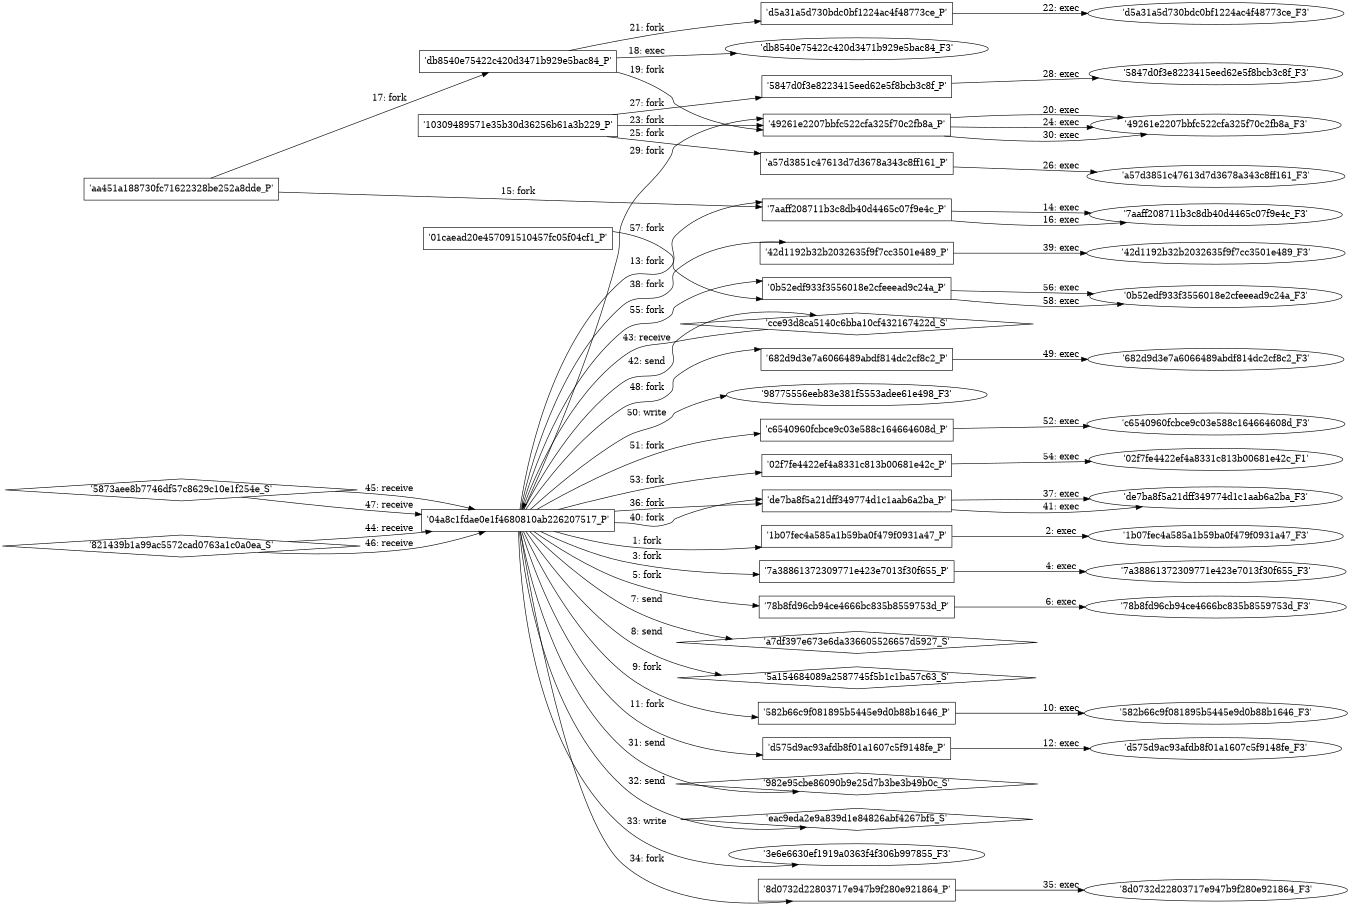 digraph "D:\Learning\Paper\apt\基于CTI的攻击预警\Dataset\攻击图\ASGfromALLCTI\Ransomware Attackers also Scanning for PoS Software, Leveraging Cobalt Strike.dot" {
rankdir="LR"
size="9"
fixedsize="false"
splines="true"
nodesep=0.3
ranksep=0
fontsize=10
overlap="scalexy"
engine= "neato"
	"'04a8c1fdae0e1f4680810ab226207517_P'" [node_type=Process shape=box]
	"'1b07fec4a585a1b59ba0f479f0931a47_P'" [node_type=Process shape=box]
	"'04a8c1fdae0e1f4680810ab226207517_P'" -> "'1b07fec4a585a1b59ba0f479f0931a47_P'" [label="1: fork"]
	"'1b07fec4a585a1b59ba0f479f0931a47_P'" [node_type=Process shape=box]
	"'1b07fec4a585a1b59ba0f479f0931a47_F3'" [node_type=File shape=ellipse]
	"'1b07fec4a585a1b59ba0f479f0931a47_P'" -> "'1b07fec4a585a1b59ba0f479f0931a47_F3'" [label="2: exec"]
	"'04a8c1fdae0e1f4680810ab226207517_P'" [node_type=Process shape=box]
	"'7a38861372309771e423e7013f30f655_P'" [node_type=Process shape=box]
	"'04a8c1fdae0e1f4680810ab226207517_P'" -> "'7a38861372309771e423e7013f30f655_P'" [label="3: fork"]
	"'7a38861372309771e423e7013f30f655_P'" [node_type=Process shape=box]
	"'7a38861372309771e423e7013f30f655_F3'" [node_type=File shape=ellipse]
	"'7a38861372309771e423e7013f30f655_P'" -> "'7a38861372309771e423e7013f30f655_F3'" [label="4: exec"]
	"'04a8c1fdae0e1f4680810ab226207517_P'" [node_type=Process shape=box]
	"'78b8fd96cb94ce4666bc835b8559753d_P'" [node_type=Process shape=box]
	"'04a8c1fdae0e1f4680810ab226207517_P'" -> "'78b8fd96cb94ce4666bc835b8559753d_P'" [label="5: fork"]
	"'78b8fd96cb94ce4666bc835b8559753d_P'" [node_type=Process shape=box]
	"'78b8fd96cb94ce4666bc835b8559753d_F3'" [node_type=File shape=ellipse]
	"'78b8fd96cb94ce4666bc835b8559753d_P'" -> "'78b8fd96cb94ce4666bc835b8559753d_F3'" [label="6: exec"]
	"'a7df397e673e6da336605526657d5927_S'" [node_type=Socket shape=diamond]
	"'04a8c1fdae0e1f4680810ab226207517_P'" [node_type=Process shape=box]
	"'04a8c1fdae0e1f4680810ab226207517_P'" -> "'a7df397e673e6da336605526657d5927_S'" [label="7: send"]
	"'5a154684089a2587745f5b1c1ba57c63_S'" [node_type=Socket shape=diamond]
	"'04a8c1fdae0e1f4680810ab226207517_P'" [node_type=Process shape=box]
	"'04a8c1fdae0e1f4680810ab226207517_P'" -> "'5a154684089a2587745f5b1c1ba57c63_S'" [label="8: send"]
	"'04a8c1fdae0e1f4680810ab226207517_P'" [node_type=Process shape=box]
	"'582b66c9f081895b5445e9d0b88b1646_P'" [node_type=Process shape=box]
	"'04a8c1fdae0e1f4680810ab226207517_P'" -> "'582b66c9f081895b5445e9d0b88b1646_P'" [label="9: fork"]
	"'582b66c9f081895b5445e9d0b88b1646_P'" [node_type=Process shape=box]
	"'582b66c9f081895b5445e9d0b88b1646_F3'" [node_type=File shape=ellipse]
	"'582b66c9f081895b5445e9d0b88b1646_P'" -> "'582b66c9f081895b5445e9d0b88b1646_F3'" [label="10: exec"]
	"'04a8c1fdae0e1f4680810ab226207517_P'" [node_type=Process shape=box]
	"'d575d9ac93afdb8f01a1607c5f9148fe_P'" [node_type=Process shape=box]
	"'04a8c1fdae0e1f4680810ab226207517_P'" -> "'d575d9ac93afdb8f01a1607c5f9148fe_P'" [label="11: fork"]
	"'d575d9ac93afdb8f01a1607c5f9148fe_P'" [node_type=Process shape=box]
	"'d575d9ac93afdb8f01a1607c5f9148fe_F3'" [node_type=File shape=ellipse]
	"'d575d9ac93afdb8f01a1607c5f9148fe_P'" -> "'d575d9ac93afdb8f01a1607c5f9148fe_F3'" [label="12: exec"]
	"'04a8c1fdae0e1f4680810ab226207517_P'" [node_type=Process shape=box]
	"'7aaff208711b3c8db40d4465c07f9e4c_P'" [node_type=Process shape=box]
	"'04a8c1fdae0e1f4680810ab226207517_P'" -> "'7aaff208711b3c8db40d4465c07f9e4c_P'" [label="13: fork"]
	"'7aaff208711b3c8db40d4465c07f9e4c_P'" [node_type=Process shape=box]
	"'7aaff208711b3c8db40d4465c07f9e4c_F3'" [node_type=File shape=ellipse]
	"'7aaff208711b3c8db40d4465c07f9e4c_P'" -> "'7aaff208711b3c8db40d4465c07f9e4c_F3'" [label="14: exec"]
	"'aa451a188730fc71622328be252a8dde_P'" [node_type=Process shape=box]
	"'7aaff208711b3c8db40d4465c07f9e4c_P'" [node_type=Process shape=box]
	"'aa451a188730fc71622328be252a8dde_P'" -> "'7aaff208711b3c8db40d4465c07f9e4c_P'" [label="15: fork"]
	"'7aaff208711b3c8db40d4465c07f9e4c_P'" [node_type=Process shape=box]
	"'7aaff208711b3c8db40d4465c07f9e4c_F3'" [node_type=File shape=ellipse]
	"'7aaff208711b3c8db40d4465c07f9e4c_P'" -> "'7aaff208711b3c8db40d4465c07f9e4c_F3'" [label="16: exec"]
	"'aa451a188730fc71622328be252a8dde_P'" [node_type=Process shape=box]
	"'db8540e75422c420d3471b929e5bac84_P'" [node_type=Process shape=box]
	"'aa451a188730fc71622328be252a8dde_P'" -> "'db8540e75422c420d3471b929e5bac84_P'" [label="17: fork"]
	"'db8540e75422c420d3471b929e5bac84_P'" [node_type=Process shape=box]
	"'db8540e75422c420d3471b929e5bac84_F3'" [node_type=File shape=ellipse]
	"'db8540e75422c420d3471b929e5bac84_P'" -> "'db8540e75422c420d3471b929e5bac84_F3'" [label="18: exec"]
	"'db8540e75422c420d3471b929e5bac84_P'" [node_type=Process shape=box]
	"'49261e2207bbfc522cfa325f70c2fb8a_P'" [node_type=Process shape=box]
	"'db8540e75422c420d3471b929e5bac84_P'" -> "'49261e2207bbfc522cfa325f70c2fb8a_P'" [label="19: fork"]
	"'49261e2207bbfc522cfa325f70c2fb8a_P'" [node_type=Process shape=box]
	"'49261e2207bbfc522cfa325f70c2fb8a_F3'" [node_type=File shape=ellipse]
	"'49261e2207bbfc522cfa325f70c2fb8a_P'" -> "'49261e2207bbfc522cfa325f70c2fb8a_F3'" [label="20: exec"]
	"'db8540e75422c420d3471b929e5bac84_P'" [node_type=Process shape=box]
	"'d5a31a5d730bdc0bf1224ac4f48773ce_P'" [node_type=Process shape=box]
	"'db8540e75422c420d3471b929e5bac84_P'" -> "'d5a31a5d730bdc0bf1224ac4f48773ce_P'" [label="21: fork"]
	"'d5a31a5d730bdc0bf1224ac4f48773ce_P'" [node_type=Process shape=box]
	"'d5a31a5d730bdc0bf1224ac4f48773ce_F3'" [node_type=File shape=ellipse]
	"'d5a31a5d730bdc0bf1224ac4f48773ce_P'" -> "'d5a31a5d730bdc0bf1224ac4f48773ce_F3'" [label="22: exec"]
	"'10309489571e35b30d36256b61a3b229_P'" [node_type=Process shape=box]
	"'49261e2207bbfc522cfa325f70c2fb8a_P'" [node_type=Process shape=box]
	"'10309489571e35b30d36256b61a3b229_P'" -> "'49261e2207bbfc522cfa325f70c2fb8a_P'" [label="23: fork"]
	"'49261e2207bbfc522cfa325f70c2fb8a_P'" [node_type=Process shape=box]
	"'49261e2207bbfc522cfa325f70c2fb8a_F3'" [node_type=File shape=ellipse]
	"'49261e2207bbfc522cfa325f70c2fb8a_P'" -> "'49261e2207bbfc522cfa325f70c2fb8a_F3'" [label="24: exec"]
	"'10309489571e35b30d36256b61a3b229_P'" [node_type=Process shape=box]
	"'a57d3851c47613d7d3678a343c8ff161_P'" [node_type=Process shape=box]
	"'10309489571e35b30d36256b61a3b229_P'" -> "'a57d3851c47613d7d3678a343c8ff161_P'" [label="25: fork"]
	"'a57d3851c47613d7d3678a343c8ff161_P'" [node_type=Process shape=box]
	"'a57d3851c47613d7d3678a343c8ff161_F3'" [node_type=File shape=ellipse]
	"'a57d3851c47613d7d3678a343c8ff161_P'" -> "'a57d3851c47613d7d3678a343c8ff161_F3'" [label="26: exec"]
	"'10309489571e35b30d36256b61a3b229_P'" [node_type=Process shape=box]
	"'5847d0f3e8223415eed62e5f8bcb3c8f_P'" [node_type=Process shape=box]
	"'10309489571e35b30d36256b61a3b229_P'" -> "'5847d0f3e8223415eed62e5f8bcb3c8f_P'" [label="27: fork"]
	"'5847d0f3e8223415eed62e5f8bcb3c8f_P'" [node_type=Process shape=box]
	"'5847d0f3e8223415eed62e5f8bcb3c8f_F3'" [node_type=File shape=ellipse]
	"'5847d0f3e8223415eed62e5f8bcb3c8f_P'" -> "'5847d0f3e8223415eed62e5f8bcb3c8f_F3'" [label="28: exec"]
	"'04a8c1fdae0e1f4680810ab226207517_P'" [node_type=Process shape=box]
	"'49261e2207bbfc522cfa325f70c2fb8a_P'" [node_type=Process shape=box]
	"'04a8c1fdae0e1f4680810ab226207517_P'" -> "'49261e2207bbfc522cfa325f70c2fb8a_P'" [label="29: fork"]
	"'49261e2207bbfc522cfa325f70c2fb8a_P'" [node_type=Process shape=box]
	"'49261e2207bbfc522cfa325f70c2fb8a_F3'" [node_type=File shape=ellipse]
	"'49261e2207bbfc522cfa325f70c2fb8a_P'" -> "'49261e2207bbfc522cfa325f70c2fb8a_F3'" [label="30: exec"]
	"'982e95cbe86090b9e25d7b3be3b49b0c_S'" [node_type=Socket shape=diamond]
	"'04a8c1fdae0e1f4680810ab226207517_P'" [node_type=Process shape=box]
	"'04a8c1fdae0e1f4680810ab226207517_P'" -> "'982e95cbe86090b9e25d7b3be3b49b0c_S'" [label="31: send"]
	"'eac9eda2e9a839d1e84826abf4267bf5_S'" [node_type=Socket shape=diamond]
	"'04a8c1fdae0e1f4680810ab226207517_P'" [node_type=Process shape=box]
	"'04a8c1fdae0e1f4680810ab226207517_P'" -> "'eac9eda2e9a839d1e84826abf4267bf5_S'" [label="32: send"]
	"'3e6e6630ef1919a0363f4f306b997855_F3'" [node_type=file shape=ellipse]
	"'04a8c1fdae0e1f4680810ab226207517_P'" [node_type=Process shape=box]
	"'04a8c1fdae0e1f4680810ab226207517_P'" -> "'3e6e6630ef1919a0363f4f306b997855_F3'" [label="33: write"]
	"'04a8c1fdae0e1f4680810ab226207517_P'" [node_type=Process shape=box]
	"'8d0732d22803717e947b9f280e921864_P'" [node_type=Process shape=box]
	"'04a8c1fdae0e1f4680810ab226207517_P'" -> "'8d0732d22803717e947b9f280e921864_P'" [label="34: fork"]
	"'8d0732d22803717e947b9f280e921864_P'" [node_type=Process shape=box]
	"'8d0732d22803717e947b9f280e921864_F3'" [node_type=File shape=ellipse]
	"'8d0732d22803717e947b9f280e921864_P'" -> "'8d0732d22803717e947b9f280e921864_F3'" [label="35: exec"]
	"'04a8c1fdae0e1f4680810ab226207517_P'" [node_type=Process shape=box]
	"'de7ba8f5a21dff349774d1c1aab6a2ba_P'" [node_type=Process shape=box]
	"'04a8c1fdae0e1f4680810ab226207517_P'" -> "'de7ba8f5a21dff349774d1c1aab6a2ba_P'" [label="36: fork"]
	"'de7ba8f5a21dff349774d1c1aab6a2ba_P'" [node_type=Process shape=box]
	"'de7ba8f5a21dff349774d1c1aab6a2ba_F3'" [node_type=File shape=ellipse]
	"'de7ba8f5a21dff349774d1c1aab6a2ba_P'" -> "'de7ba8f5a21dff349774d1c1aab6a2ba_F3'" [label="37: exec"]
	"'04a8c1fdae0e1f4680810ab226207517_P'" [node_type=Process shape=box]
	"'42d1192b32b2032635f9f7cc3501e489_P'" [node_type=Process shape=box]
	"'04a8c1fdae0e1f4680810ab226207517_P'" -> "'42d1192b32b2032635f9f7cc3501e489_P'" [label="38: fork"]
	"'42d1192b32b2032635f9f7cc3501e489_P'" [node_type=Process shape=box]
	"'42d1192b32b2032635f9f7cc3501e489_F3'" [node_type=File shape=ellipse]
	"'42d1192b32b2032635f9f7cc3501e489_P'" -> "'42d1192b32b2032635f9f7cc3501e489_F3'" [label="39: exec"]
	"'04a8c1fdae0e1f4680810ab226207517_P'" [node_type=Process shape=box]
	"'de7ba8f5a21dff349774d1c1aab6a2ba_P'" [node_type=Process shape=box]
	"'04a8c1fdae0e1f4680810ab226207517_P'" -> "'de7ba8f5a21dff349774d1c1aab6a2ba_P'" [label="40: fork"]
	"'de7ba8f5a21dff349774d1c1aab6a2ba_P'" [node_type=Process shape=box]
	"'de7ba8f5a21dff349774d1c1aab6a2ba_F3'" [node_type=File shape=ellipse]
	"'de7ba8f5a21dff349774d1c1aab6a2ba_P'" -> "'de7ba8f5a21dff349774d1c1aab6a2ba_F3'" [label="41: exec"]
	"'cce93d8ca5140c6bba10cf432167422d_S'" [node_type=Socket shape=diamond]
	"'04a8c1fdae0e1f4680810ab226207517_P'" [node_type=Process shape=box]
	"'04a8c1fdae0e1f4680810ab226207517_P'" -> "'cce93d8ca5140c6bba10cf432167422d_S'" [label="42: send"]
	"'cce93d8ca5140c6bba10cf432167422d_S'" -> "'04a8c1fdae0e1f4680810ab226207517_P'" [label="43: receive"]
	"'04a8c1fdae0e1f4680810ab226207517_P'" [node_type=Process shape=box]
	"'821439b1a99ac5572cad0763a1c0a0ea_S'" [node_type=Socket shape=diamond]
	"'821439b1a99ac5572cad0763a1c0a0ea_S'" -> "'04a8c1fdae0e1f4680810ab226207517_P'" [label="44: receive"]
	"'04a8c1fdae0e1f4680810ab226207517_P'" [node_type=Process shape=box]
	"'5873aee8b7746df57c8629c10e1f254e_S'" [node_type=Socket shape=diamond]
	"'5873aee8b7746df57c8629c10e1f254e_S'" -> "'04a8c1fdae0e1f4680810ab226207517_P'" [label="45: receive"]
	"'04a8c1fdae0e1f4680810ab226207517_P'" [node_type=Process shape=box]
	"'821439b1a99ac5572cad0763a1c0a0ea_S'" [node_type=Socket shape=diamond]
	"'821439b1a99ac5572cad0763a1c0a0ea_S'" -> "'04a8c1fdae0e1f4680810ab226207517_P'" [label="46: receive"]
	"'04a8c1fdae0e1f4680810ab226207517_P'" [node_type=Process shape=box]
	"'5873aee8b7746df57c8629c10e1f254e_S'" [node_type=Socket shape=diamond]
	"'5873aee8b7746df57c8629c10e1f254e_S'" -> "'04a8c1fdae0e1f4680810ab226207517_P'" [label="47: receive"]
	"'04a8c1fdae0e1f4680810ab226207517_P'" [node_type=Process shape=box]
	"'682d9d3e7a6066489abdf814dc2cf8c2_P'" [node_type=Process shape=box]
	"'04a8c1fdae0e1f4680810ab226207517_P'" -> "'682d9d3e7a6066489abdf814dc2cf8c2_P'" [label="48: fork"]
	"'682d9d3e7a6066489abdf814dc2cf8c2_P'" [node_type=Process shape=box]
	"'682d9d3e7a6066489abdf814dc2cf8c2_F3'" [node_type=File shape=ellipse]
	"'682d9d3e7a6066489abdf814dc2cf8c2_P'" -> "'682d9d3e7a6066489abdf814dc2cf8c2_F3'" [label="49: exec"]
	"'98775556eeb83e381f5553adee61e498_F3'" [node_type=file shape=ellipse]
	"'04a8c1fdae0e1f4680810ab226207517_P'" [node_type=Process shape=box]
	"'04a8c1fdae0e1f4680810ab226207517_P'" -> "'98775556eeb83e381f5553adee61e498_F3'" [label="50: write"]
	"'04a8c1fdae0e1f4680810ab226207517_P'" [node_type=Process shape=box]
	"'c6540960fcbce9c03e588c164664608d_P'" [node_type=Process shape=box]
	"'04a8c1fdae0e1f4680810ab226207517_P'" -> "'c6540960fcbce9c03e588c164664608d_P'" [label="51: fork"]
	"'c6540960fcbce9c03e588c164664608d_P'" [node_type=Process shape=box]
	"'c6540960fcbce9c03e588c164664608d_F3'" [node_type=File shape=ellipse]
	"'c6540960fcbce9c03e588c164664608d_P'" -> "'c6540960fcbce9c03e588c164664608d_F3'" [label="52: exec"]
	"'04a8c1fdae0e1f4680810ab226207517_P'" [node_type=Process shape=box]
	"'02f7fe4422ef4a8331c813b00681e42c_P'" [node_type=Process shape=box]
	"'04a8c1fdae0e1f4680810ab226207517_P'" -> "'02f7fe4422ef4a8331c813b00681e42c_P'" [label="53: fork"]
	"'02f7fe4422ef4a8331c813b00681e42c_P'" [node_type=Process shape=box]
	"'02f7fe4422ef4a8331c813b00681e42c_F1'" [node_type=File shape=ellipse]
	"'02f7fe4422ef4a8331c813b00681e42c_P'" -> "'02f7fe4422ef4a8331c813b00681e42c_F1'" [label="54: exec"]
	"'04a8c1fdae0e1f4680810ab226207517_P'" [node_type=Process shape=box]
	"'0b52edf933f3556018e2cfeeead9c24a_P'" [node_type=Process shape=box]
	"'04a8c1fdae0e1f4680810ab226207517_P'" -> "'0b52edf933f3556018e2cfeeead9c24a_P'" [label="55: fork"]
	"'0b52edf933f3556018e2cfeeead9c24a_P'" [node_type=Process shape=box]
	"'0b52edf933f3556018e2cfeeead9c24a_F3'" [node_type=File shape=ellipse]
	"'0b52edf933f3556018e2cfeeead9c24a_P'" -> "'0b52edf933f3556018e2cfeeead9c24a_F3'" [label="56: exec"]
	"'01caead20e457091510457fc05f04cf1_P'" [node_type=Process shape=box]
	"'0b52edf933f3556018e2cfeeead9c24a_P'" [node_type=Process shape=box]
	"'01caead20e457091510457fc05f04cf1_P'" -> "'0b52edf933f3556018e2cfeeead9c24a_P'" [label="57: fork"]
	"'0b52edf933f3556018e2cfeeead9c24a_P'" [node_type=Process shape=box]
	"'0b52edf933f3556018e2cfeeead9c24a_F3'" [node_type=File shape=ellipse]
	"'0b52edf933f3556018e2cfeeead9c24a_P'" -> "'0b52edf933f3556018e2cfeeead9c24a_F3'" [label="58: exec"]
}
